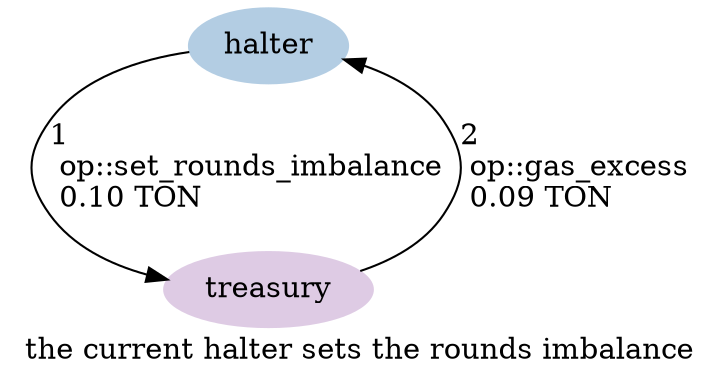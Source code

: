 digraph {
    label="the current halter sets the rounds imbalance"
    node [ colorscheme=pastel19 style=filled ]

    /* Entities */
    halter [ color=2 ]
    treasury [ color=4 ]

    /* Relationships */
    halter -> treasury [ label="1\l op::set_rounds_imbalance\l 0.10 TON\l" ]
    treasury -> halter [ label="2\l op::gas_excess\l 0.09 TON\l" ]

    /* Ranks */
    { rank=min halter }
    { rank=max treasury }
}
